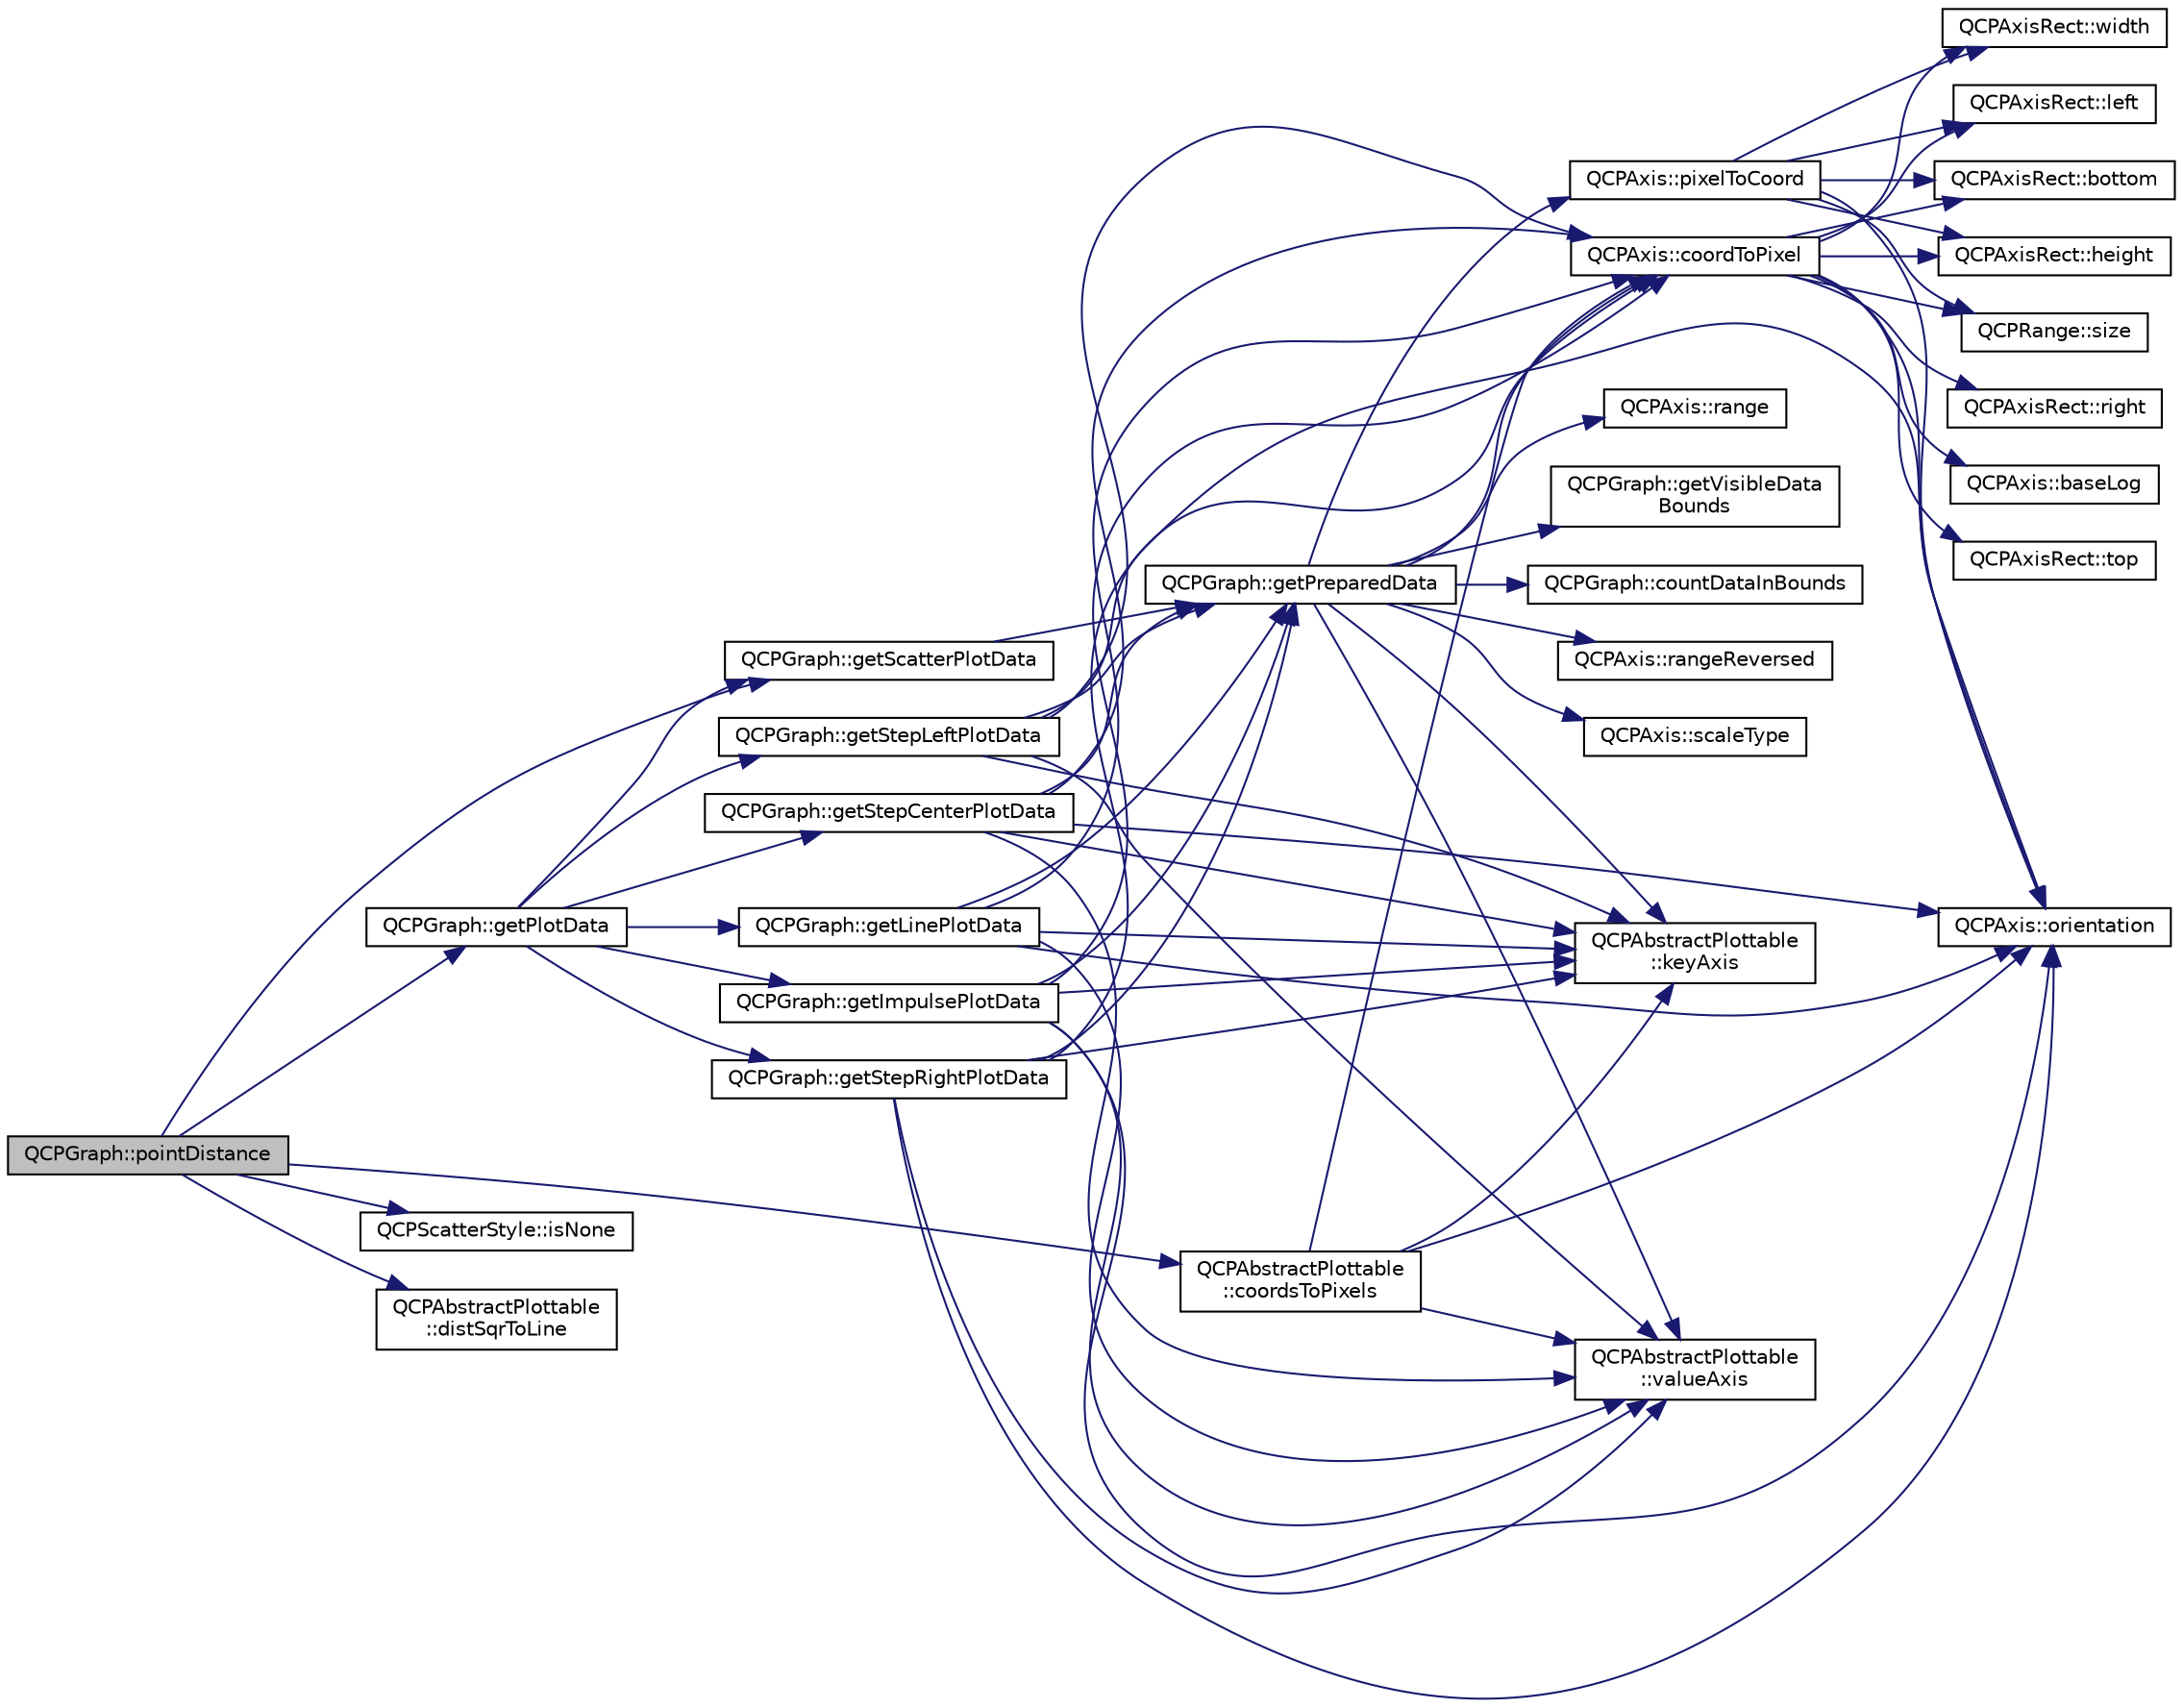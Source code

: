 digraph "QCPGraph::pointDistance"
{
  edge [fontname="Helvetica",fontsize="10",labelfontname="Helvetica",labelfontsize="10"];
  node [fontname="Helvetica",fontsize="10",shape=record];
  rankdir="LR";
  Node588 [label="QCPGraph::pointDistance",height=0.2,width=0.4,color="black", fillcolor="grey75", style="filled", fontcolor="black"];
  Node588 -> Node589 [color="midnightblue",fontsize="10",style="solid",fontname="Helvetica"];
  Node589 [label="QCPAbstractPlottable\l::coordsToPixels",height=0.2,width=0.4,color="black", fillcolor="white", style="filled",URL="$d4/d89/class_q_c_p_abstract_plottable.html#a7ad84a36472441cf1f555c5683d0da93"];
  Node589 -> Node590 [color="midnightblue",fontsize="10",style="solid",fontname="Helvetica"];
  Node590 [label="QCPAbstractPlottable\l::keyAxis",height=0.2,width=0.4,color="black", fillcolor="white", style="filled",URL="$d4/d89/class_q_c_p_abstract_plottable.html#a2cdd6f0dd5e9a979037f86b4000d9cfe"];
  Node589 -> Node591 [color="midnightblue",fontsize="10",style="solid",fontname="Helvetica"];
  Node591 [label="QCPAbstractPlottable\l::valueAxis",height=0.2,width=0.4,color="black", fillcolor="white", style="filled",URL="$d4/d89/class_q_c_p_abstract_plottable.html#af47809a644a68ffd955fb30b01fb4f2f"];
  Node589 -> Node592 [color="midnightblue",fontsize="10",style="solid",fontname="Helvetica"];
  Node592 [label="QCPAxis::orientation",height=0.2,width=0.4,color="black", fillcolor="white", style="filled",URL="$d2/deb/class_q_c_p_axis.html#ab988ef4538e2655bb77bd138189cd42e"];
  Node589 -> Node593 [color="midnightblue",fontsize="10",style="solid",fontname="Helvetica"];
  Node593 [label="QCPAxis::coordToPixel",height=0.2,width=0.4,color="black", fillcolor="white", style="filled",URL="$d2/deb/class_q_c_p_axis.html#af15d1b3a7f7e9b53d759d3ccff1fe4b4"];
  Node593 -> Node592 [color="midnightblue",fontsize="10",style="solid",fontname="Helvetica"];
  Node593 -> Node594 [color="midnightblue",fontsize="10",style="solid",fontname="Helvetica"];
  Node594 [label="QCPRange::size",height=0.2,width=0.4,color="black", fillcolor="white", style="filled",URL="$d8/d0b/class_q_c_p_range.html#a62326e7cc4316b96df6a60813230e63f"];
  Node593 -> Node595 [color="midnightblue",fontsize="10",style="solid",fontname="Helvetica"];
  Node595 [label="QCPAxisRect::width",height=0.2,width=0.4,color="black", fillcolor="white", style="filled",URL="$d8/dad/class_q_c_p_axis_rect.html#a204645398a4f9d0b0189385c7c2cfb91"];
  Node593 -> Node596 [color="midnightblue",fontsize="10",style="solid",fontname="Helvetica"];
  Node596 [label="QCPAxisRect::left",height=0.2,width=0.4,color="black", fillcolor="white", style="filled",URL="$d8/dad/class_q_c_p_axis_rect.html#afb4a3de02046b20b9310bdb8fca781c3"];
  Node593 -> Node597 [color="midnightblue",fontsize="10",style="solid",fontname="Helvetica"];
  Node597 [label="QCPAxisRect::right",height=0.2,width=0.4,color="black", fillcolor="white", style="filled",URL="$d8/dad/class_q_c_p_axis_rect.html#a3f819d4a1b2193723d1fdafc573eea10"];
  Node593 -> Node598 [color="midnightblue",fontsize="10",style="solid",fontname="Helvetica"];
  Node598 [label="QCPAxis::baseLog",height=0.2,width=0.4,color="black", fillcolor="white", style="filled",URL="$d2/deb/class_q_c_p_axis.html#ae759538b7eeb12259944e75a6bc359da"];
  Node593 -> Node599 [color="midnightblue",fontsize="10",style="solid",fontname="Helvetica"];
  Node599 [label="QCPAxisRect::bottom",height=0.2,width=0.4,color="black", fillcolor="white", style="filled",URL="$d8/dad/class_q_c_p_axis_rect.html#acefdf1abaa8a8ab681e906cc2be9581e"];
  Node593 -> Node600 [color="midnightblue",fontsize="10",style="solid",fontname="Helvetica"];
  Node600 [label="QCPAxisRect::height",height=0.2,width=0.4,color="black", fillcolor="white", style="filled",URL="$d8/dad/class_q_c_p_axis_rect.html#acc4377809e79d9a089ab790f39429b0d"];
  Node593 -> Node601 [color="midnightblue",fontsize="10",style="solid",fontname="Helvetica"];
  Node601 [label="QCPAxisRect::top",height=0.2,width=0.4,color="black", fillcolor="white", style="filled",URL="$d8/dad/class_q_c_p_axis_rect.html#a45dbad181cbb9f09d068dbb76c817c95"];
  Node588 -> Node602 [color="midnightblue",fontsize="10",style="solid",fontname="Helvetica"];
  Node602 [label="QCPScatterStyle::isNone",height=0.2,width=0.4,color="black", fillcolor="white", style="filled",URL="$d4/d51/class_q_c_p_scatter_style.html#a72db6bcb1e1abd6e53c1315dd3dea7e4"];
  Node588 -> Node603 [color="midnightblue",fontsize="10",style="solid",fontname="Helvetica"];
  Node603 [label="QCPGraph::getScatterPlotData",height=0.2,width=0.4,color="black", fillcolor="white", style="filled",URL="$d2/d4c/class_q_c_p_graph.html#a6ea929da420e6c104998060d19740ed6"];
  Node603 -> Node604 [color="midnightblue",fontsize="10",style="solid",fontname="Helvetica"];
  Node604 [label="QCPGraph::getPreparedData",height=0.2,width=0.4,color="black", fillcolor="white", style="filled",URL="$d2/d4c/class_q_c_p_graph.html#ae853c297da9d21b6720d2d1c3b0121bf"];
  Node604 -> Node590 [color="midnightblue",fontsize="10",style="solid",fontname="Helvetica"];
  Node604 -> Node591 [color="midnightblue",fontsize="10",style="solid",fontname="Helvetica"];
  Node604 -> Node605 [color="midnightblue",fontsize="10",style="solid",fontname="Helvetica"];
  Node605 [label="QCPGraph::getVisibleData\lBounds",height=0.2,width=0.4,color="black", fillcolor="white", style="filled",URL="$d2/d4c/class_q_c_p_graph.html#abda485a2f71ebe00d890840acbb91516"];
  Node604 -> Node593 [color="midnightblue",fontsize="10",style="solid",fontname="Helvetica"];
  Node604 -> Node606 [color="midnightblue",fontsize="10",style="solid",fontname="Helvetica"];
  Node606 [label="QCPGraph::countDataInBounds",height=0.2,width=0.4,color="black", fillcolor="white", style="filled",URL="$d2/d4c/class_q_c_p_graph.html#ae413e4ea50fea821a48ee2b3c4aaa055"];
  Node604 -> Node607 [color="midnightblue",fontsize="10",style="solid",fontname="Helvetica"];
  Node607 [label="QCPAxis::rangeReversed",height=0.2,width=0.4,color="black", fillcolor="white", style="filled",URL="$d2/deb/class_q_c_p_axis.html#ab9866dd1a78f1920f491ec12a794bec2"];
  Node604 -> Node608 [color="midnightblue",fontsize="10",style="solid",fontname="Helvetica"];
  Node608 [label="QCPAxis::pixelToCoord",height=0.2,width=0.4,color="black", fillcolor="white", style="filled",URL="$d2/deb/class_q_c_p_axis.html#a536ef8f624cac59b6b6fdcb495723c57"];
  Node608 -> Node592 [color="midnightblue",fontsize="10",style="solid",fontname="Helvetica"];
  Node608 -> Node596 [color="midnightblue",fontsize="10",style="solid",fontname="Helvetica"];
  Node608 -> Node595 [color="midnightblue",fontsize="10",style="solid",fontname="Helvetica"];
  Node608 -> Node594 [color="midnightblue",fontsize="10",style="solid",fontname="Helvetica"];
  Node608 -> Node599 [color="midnightblue",fontsize="10",style="solid",fontname="Helvetica"];
  Node608 -> Node600 [color="midnightblue",fontsize="10",style="solid",fontname="Helvetica"];
  Node604 -> Node609 [color="midnightblue",fontsize="10",style="solid",fontname="Helvetica"];
  Node609 [label="QCPAxis::scaleType",height=0.2,width=0.4,color="black", fillcolor="white", style="filled",URL="$d2/deb/class_q_c_p_axis.html#ad23e9ad97b44e9aeaf4fab8904280098"];
  Node604 -> Node610 [color="midnightblue",fontsize="10",style="solid",fontname="Helvetica"];
  Node610 [label="QCPAxis::range",height=0.2,width=0.4,color="black", fillcolor="white", style="filled",URL="$d2/deb/class_q_c_p_axis.html#ac4058855a81f1a883cf2e754f6a6acb1"];
  Node588 -> Node611 [color="midnightblue",fontsize="10",style="solid",fontname="Helvetica"];
  Node611 [label="QCPAbstractPlottable\l::distSqrToLine",height=0.2,width=0.4,color="black", fillcolor="white", style="filled",URL="$d4/d89/class_q_c_p_abstract_plottable.html#af7e992b638c8aa688abceac579bb90d7"];
  Node588 -> Node612 [color="midnightblue",fontsize="10",style="solid",fontname="Helvetica"];
  Node612 [label="QCPGraph::getPlotData",height=0.2,width=0.4,color="black", fillcolor="white", style="filled",URL="$d2/d4c/class_q_c_p_graph.html#a5ec495f97b8185ba9712430cb1558f52"];
  Node612 -> Node603 [color="midnightblue",fontsize="10",style="solid",fontname="Helvetica"];
  Node612 -> Node613 [color="midnightblue",fontsize="10",style="solid",fontname="Helvetica"];
  Node613 [label="QCPGraph::getLinePlotData",height=0.2,width=0.4,color="black", fillcolor="white", style="filled",URL="$d2/d4c/class_q_c_p_graph.html#a77314984a7af578a66e939db0db48556"];
  Node613 -> Node590 [color="midnightblue",fontsize="10",style="solid",fontname="Helvetica"];
  Node613 -> Node591 [color="midnightblue",fontsize="10",style="solid",fontname="Helvetica"];
  Node613 -> Node604 [color="midnightblue",fontsize="10",style="solid",fontname="Helvetica"];
  Node613 -> Node592 [color="midnightblue",fontsize="10",style="solid",fontname="Helvetica"];
  Node613 -> Node593 [color="midnightblue",fontsize="10",style="solid",fontname="Helvetica"];
  Node612 -> Node614 [color="midnightblue",fontsize="10",style="solid",fontname="Helvetica"];
  Node614 [label="QCPGraph::getStepLeftPlotData",height=0.2,width=0.4,color="black", fillcolor="white", style="filled",URL="$d2/d4c/class_q_c_p_graph.html#a8f8ae9cb4aa312c2085c3f6f298f19d4"];
  Node614 -> Node590 [color="midnightblue",fontsize="10",style="solid",fontname="Helvetica"];
  Node614 -> Node591 [color="midnightblue",fontsize="10",style="solid",fontname="Helvetica"];
  Node614 -> Node604 [color="midnightblue",fontsize="10",style="solid",fontname="Helvetica"];
  Node614 -> Node592 [color="midnightblue",fontsize="10",style="solid",fontname="Helvetica"];
  Node614 -> Node593 [color="midnightblue",fontsize="10",style="solid",fontname="Helvetica"];
  Node612 -> Node615 [color="midnightblue",fontsize="10",style="solid",fontname="Helvetica"];
  Node615 [label="QCPGraph::getStepRightPlotData",height=0.2,width=0.4,color="black", fillcolor="white", style="filled",URL="$d2/d4c/class_q_c_p_graph.html#a59fecb135f47db10e14d75018210bf80"];
  Node615 -> Node590 [color="midnightblue",fontsize="10",style="solid",fontname="Helvetica"];
  Node615 -> Node591 [color="midnightblue",fontsize="10",style="solid",fontname="Helvetica"];
  Node615 -> Node604 [color="midnightblue",fontsize="10",style="solid",fontname="Helvetica"];
  Node615 -> Node592 [color="midnightblue",fontsize="10",style="solid",fontname="Helvetica"];
  Node615 -> Node593 [color="midnightblue",fontsize="10",style="solid",fontname="Helvetica"];
  Node612 -> Node616 [color="midnightblue",fontsize="10",style="solid",fontname="Helvetica"];
  Node616 [label="QCPGraph::getStepCenterPlotData",height=0.2,width=0.4,color="black", fillcolor="white", style="filled",URL="$d2/d4c/class_q_c_p_graph.html#ab860d67ecc7e2d7253ab1f19032958c2"];
  Node616 -> Node590 [color="midnightblue",fontsize="10",style="solid",fontname="Helvetica"];
  Node616 -> Node591 [color="midnightblue",fontsize="10",style="solid",fontname="Helvetica"];
  Node616 -> Node604 [color="midnightblue",fontsize="10",style="solid",fontname="Helvetica"];
  Node616 -> Node592 [color="midnightblue",fontsize="10",style="solid",fontname="Helvetica"];
  Node616 -> Node593 [color="midnightblue",fontsize="10",style="solid",fontname="Helvetica"];
  Node612 -> Node617 [color="midnightblue",fontsize="10",style="solid",fontname="Helvetica"];
  Node617 [label="QCPGraph::getImpulsePlotData",height=0.2,width=0.4,color="black", fillcolor="white", style="filled",URL="$d2/d4c/class_q_c_p_graph.html#aae73c001a78cbe54e55e6779d7a70957"];
  Node617 -> Node590 [color="midnightblue",fontsize="10",style="solid",fontname="Helvetica"];
  Node617 -> Node591 [color="midnightblue",fontsize="10",style="solid",fontname="Helvetica"];
  Node617 -> Node604 [color="midnightblue",fontsize="10",style="solid",fontname="Helvetica"];
  Node617 -> Node592 [color="midnightblue",fontsize="10",style="solid",fontname="Helvetica"];
  Node617 -> Node593 [color="midnightblue",fontsize="10",style="solid",fontname="Helvetica"];
}
